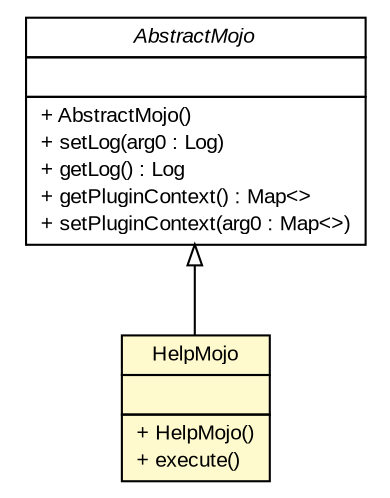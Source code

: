 #!/usr/local/bin/dot
#
# Class diagram 
# Generated by UMLGraph version R5_6 (http://www.umlgraph.org/)
#

digraph G {
	edge [fontname="arial",fontsize=10,labelfontname="arial",labelfontsize=10];
	node [fontname="arial",fontsize=10,shape=plaintext];
	nodesep=0.25;
	ranksep=0.5;
	// com.github.mkolisnyk.aerial.core.HelpMojo
	c10 [label=<<table title="com.github.mkolisnyk.aerial.core.HelpMojo" border="0" cellborder="1" cellspacing="0" cellpadding="2" port="p" bgcolor="lemonChiffon" href="./HelpMojo.html">
		<tr><td><table border="0" cellspacing="0" cellpadding="1">
<tr><td align="center" balign="center"> HelpMojo </td></tr>
		</table></td></tr>
		<tr><td><table border="0" cellspacing="0" cellpadding="1">
<tr><td align="left" balign="left">  </td></tr>
		</table></td></tr>
		<tr><td><table border="0" cellspacing="0" cellpadding="1">
<tr><td align="left" balign="left"> + HelpMojo() </td></tr>
<tr><td align="left" balign="left"> + execute() </td></tr>
		</table></td></tr>
		</table>>, URL="./HelpMojo.html", fontname="arial", fontcolor="black", fontsize=10.0];
	//com.github.mkolisnyk.aerial.core.HelpMojo extends org.apache.maven.plugin.AbstractMojo
	c12:p -> c10:p [dir=back,arrowtail=empty];
	// org.apache.maven.plugin.AbstractMojo
	c12 [label=<<table title="org.apache.maven.plugin.AbstractMojo" border="0" cellborder="1" cellspacing="0" cellpadding="2" port="p" href="http://java.sun.com/j2se/1.4.2/docs/api/org/apache/maven/plugin/AbstractMojo.html">
		<tr><td><table border="0" cellspacing="0" cellpadding="1">
<tr><td align="center" balign="center"><font face="arial italic"> AbstractMojo </font></td></tr>
		</table></td></tr>
		<tr><td><table border="0" cellspacing="0" cellpadding="1">
<tr><td align="left" balign="left">  </td></tr>
		</table></td></tr>
		<tr><td><table border="0" cellspacing="0" cellpadding="1">
<tr><td align="left" balign="left"> + AbstractMojo() </td></tr>
<tr><td align="left" balign="left"> + setLog(arg0 : Log) </td></tr>
<tr><td align="left" balign="left"> + getLog() : Log </td></tr>
<tr><td align="left" balign="left"> + getPluginContext() : Map&lt;&gt; </td></tr>
<tr><td align="left" balign="left"> + setPluginContext(arg0 : Map&lt;&gt;) </td></tr>
		</table></td></tr>
		</table>>, URL="http://java.sun.com/j2se/1.4.2/docs/api/org/apache/maven/plugin/AbstractMojo.html", fontname="arial", fontcolor="black", fontsize=10.0];
}


